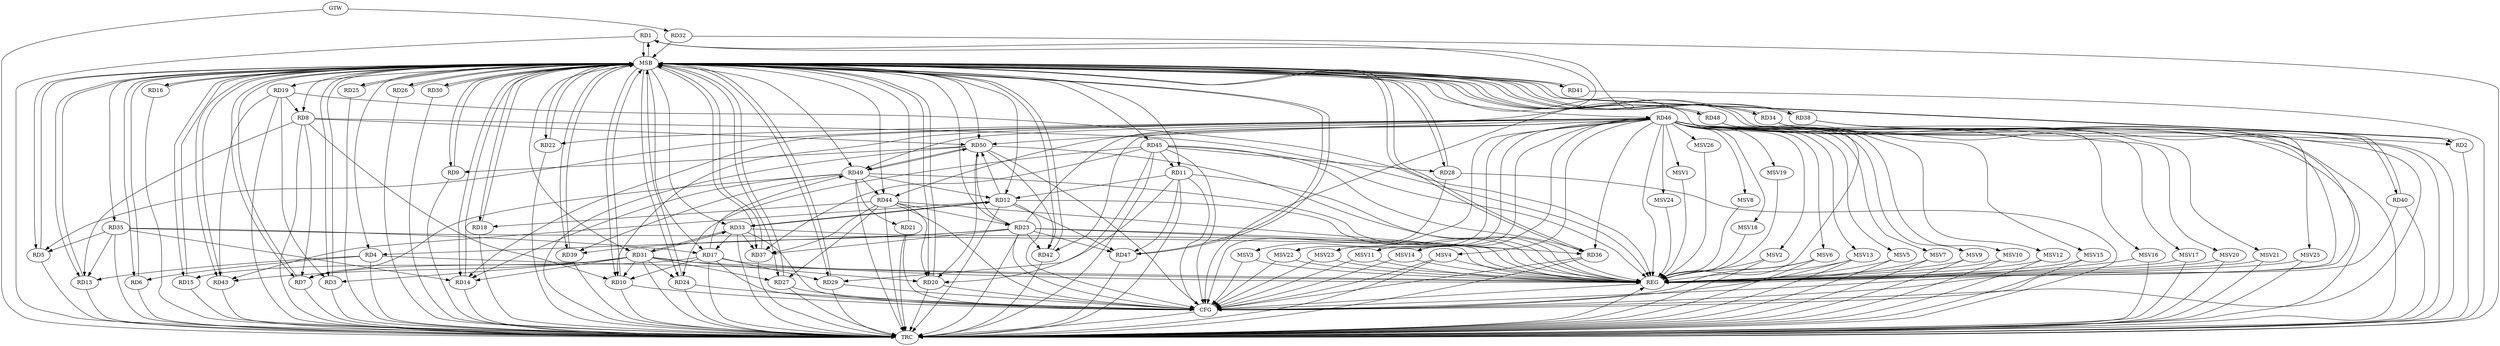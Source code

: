 strict digraph G {
  RD1 [ label="RD1" ];
  RD2 [ label="RD2" ];
  RD3 [ label="RD3" ];
  RD4 [ label="RD4" ];
  RD5 [ label="RD5" ];
  RD6 [ label="RD6" ];
  RD7 [ label="RD7" ];
  RD8 [ label="RD8" ];
  RD9 [ label="RD9" ];
  RD10 [ label="RD10" ];
  RD11 [ label="RD11" ];
  RD12 [ label="RD12" ];
  RD13 [ label="RD13" ];
  RD14 [ label="RD14" ];
  RD15 [ label="RD15" ];
  RD16 [ label="RD16" ];
  RD17 [ label="RD17" ];
  RD18 [ label="RD18" ];
  RD19 [ label="RD19" ];
  RD20 [ label="RD20" ];
  RD21 [ label="RD21" ];
  RD22 [ label="RD22" ];
  RD23 [ label="RD23" ];
  RD24 [ label="RD24" ];
  RD25 [ label="RD25" ];
  RD26 [ label="RD26" ];
  RD27 [ label="RD27" ];
  RD28 [ label="RD28" ];
  RD29 [ label="RD29" ];
  RD30 [ label="RD30" ];
  RD31 [ label="RD31" ];
  RD32 [ label="RD32" ];
  RD33 [ label="RD33" ];
  RD34 [ label="RD34" ];
  RD35 [ label="RD35" ];
  RD36 [ label="RD36" ];
  RD37 [ label="RD37" ];
  RD38 [ label="RD38" ];
  RD39 [ label="RD39" ];
  RD40 [ label="RD40" ];
  RD41 [ label="RD41" ];
  RD42 [ label="RD42" ];
  RD43 [ label="RD43" ];
  RD44 [ label="RD44" ];
  RD45 [ label="RD45" ];
  RD46 [ label="RD46" ];
  RD47 [ label="RD47" ];
  RD48 [ label="RD48" ];
  RD49 [ label="RD49" ];
  RD50 [ label="RD50" ];
  GTW [ label="GTW" ];
  REG [ label="REG" ];
  MSB [ label="MSB" ];
  CFG [ label="CFG" ];
  TRC [ label="TRC" ];
  MSV1 [ label="MSV1" ];
  MSV2 [ label="MSV2" ];
  MSV3 [ label="MSV3" ];
  MSV4 [ label="MSV4" ];
  MSV5 [ label="MSV5" ];
  MSV6 [ label="MSV6" ];
  MSV7 [ label="MSV7" ];
  MSV8 [ label="MSV8" ];
  MSV9 [ label="MSV9" ];
  MSV10 [ label="MSV10" ];
  MSV11 [ label="MSV11" ];
  MSV12 [ label="MSV12" ];
  MSV13 [ label="MSV13" ];
  MSV14 [ label="MSV14" ];
  MSV15 [ label="MSV15" ];
  MSV16 [ label="MSV16" ];
  MSV17 [ label="MSV17" ];
  MSV18 [ label="MSV18" ];
  MSV19 [ label="MSV19" ];
  MSV20 [ label="MSV20" ];
  MSV21 [ label="MSV21" ];
  MSV22 [ label="MSV22" ];
  MSV23 [ label="MSV23" ];
  MSV24 [ label="MSV24" ];
  MSV25 [ label="MSV25" ];
  MSV26 [ label="MSV26" ];
  RD23 -> RD1;
  RD46 -> RD2;
  RD19 -> RD3;
  RD31 -> RD3;
  RD4 -> RD6;
  RD4 -> RD13;
  RD23 -> RD4;
  RD35 -> RD5;
  RD46 -> RD5;
  RD8 -> RD7;
  RD17 -> RD7;
  RD49 -> RD7;
  RD8 -> RD10;
  RD8 -> RD13;
  RD19 -> RD8;
  RD8 -> RD50;
  RD50 -> RD9;
  RD17 -> RD10;
  RD31 -> RD10;
  RD46 -> RD10;
  RD11 -> RD12;
  RD11 -> RD29;
  RD45 -> RD11;
  RD11 -> RD47;
  RD12 -> RD33;
  RD33 -> RD12;
  RD12 -> RD43;
  RD12 -> RD47;
  RD49 -> RD12;
  RD12 -> RD50;
  RD35 -> RD13;
  RD31 -> RD14;
  RD35 -> RD14;
  RD46 -> RD14;
  RD49 -> RD14;
  RD31 -> RD15;
  RD17 -> RD29;
  RD33 -> RD17;
  RD35 -> RD17;
  RD17 -> RD49;
  RD44 -> RD18;
  RD19 -> RD43;
  RD31 -> RD20;
  RD44 -> RD20;
  RD45 -> RD20;
  RD50 -> RD20;
  RD49 -> RD21;
  RD46 -> RD22;
  RD23 -> RD36;
  RD23 -> RD37;
  RD23 -> RD39;
  RD23 -> RD42;
  RD44 -> RD23;
  RD23 -> RD47;
  RD23 -> RD50;
  RD31 -> RD24;
  RD45 -> RD24;
  RD31 -> RD27;
  RD44 -> RD27;
  RD45 -> RD28;
  RD31 -> RD33;
  RD33 -> RD31;
  RD31 -> RD43;
  RD33 -> RD37;
  RD45 -> RD36;
  RD46 -> RD36;
  RD44 -> RD37;
  RD45 -> RD37;
  RD49 -> RD39;
  RD46 -> RD42;
  RD50 -> RD42;
  RD46 -> RD44;
  RD49 -> RD44;
  RD46 -> RD49;
  RD46 -> RD50;
  RD49 -> RD50;
  RD50 -> RD49;
  GTW -> RD32;
  RD4 -> REG;
  RD8 -> REG;
  RD11 -> REG;
  RD12 -> REG;
  RD17 -> REG;
  RD19 -> REG;
  RD23 -> REG;
  RD31 -> REG;
  RD33 -> REG;
  RD35 -> REG;
  RD44 -> REG;
  RD45 -> REG;
  RD46 -> REG;
  RD49 -> REG;
  RD50 -> REG;
  RD1 -> MSB;
  MSB -> RD6;
  MSB -> RD9;
  MSB -> RD13;
  MSB -> RD19;
  MSB -> RD39;
  MSB -> REG;
  RD2 -> MSB;
  MSB -> RD4;
  MSB -> RD11;
  MSB -> RD14;
  MSB -> RD15;
  MSB -> RD26;
  MSB -> RD27;
  MSB -> RD35;
  MSB -> RD42;
  RD3 -> MSB;
  MSB -> RD10;
  MSB -> RD17;
  MSB -> RD24;
  MSB -> RD41;
  MSB -> RD43;
  MSB -> RD48;
  RD5 -> MSB;
  MSB -> RD25;
  MSB -> RD33;
  MSB -> RD34;
  MSB -> RD40;
  RD6 -> MSB;
  MSB -> RD30;
  MSB -> RD38;
  MSB -> RD46;
  RD7 -> MSB;
  RD9 -> MSB;
  MSB -> RD2;
  MSB -> RD7;
  RD10 -> MSB;
  MSB -> RD8;
  MSB -> RD18;
  MSB -> RD37;
  RD13 -> MSB;
  MSB -> RD28;
  RD14 -> MSB;
  MSB -> RD3;
  MSB -> RD12;
  MSB -> RD50;
  RD15 -> MSB;
  RD16 -> MSB;
  MSB -> RD31;
  MSB -> RD45;
  RD18 -> MSB;
  MSB -> RD47;
  RD20 -> MSB;
  MSB -> RD23;
  RD21 -> MSB;
  MSB -> RD1;
  RD22 -> MSB;
  MSB -> RD36;
  MSB -> RD44;
  RD24 -> MSB;
  MSB -> RD22;
  RD25 -> MSB;
  RD26 -> MSB;
  MSB -> RD29;
  RD27 -> MSB;
  RD28 -> MSB;
  MSB -> RD16;
  RD29 -> MSB;
  RD30 -> MSB;
  RD32 -> MSB;
  MSB -> RD49;
  RD34 -> MSB;
  RD36 -> MSB;
  RD37 -> MSB;
  RD38 -> MSB;
  MSB -> RD20;
  RD39 -> MSB;
  MSB -> RD5;
  RD40 -> MSB;
  RD41 -> MSB;
  RD42 -> MSB;
  RD43 -> MSB;
  RD47 -> MSB;
  RD48 -> MSB;
  RD27 -> CFG;
  RD29 -> CFG;
  RD17 -> CFG;
  RD24 -> CFG;
  RD11 -> CFG;
  RD38 -> CFG;
  RD28 -> CFG;
  RD1 -> CFG;
  RD10 -> CFG;
  RD23 -> CFG;
  RD48 -> CFG;
  RD44 -> CFG;
  RD36 -> CFG;
  RD20 -> CFG;
  RD33 -> CFG;
  RD40 -> CFG;
  RD45 -> CFG;
  RD21 -> CFG;
  RD50 -> CFG;
  RD12 -> CFG;
  RD34 -> CFG;
  REG -> CFG;
  RD1 -> TRC;
  RD2 -> TRC;
  RD3 -> TRC;
  RD4 -> TRC;
  RD5 -> TRC;
  RD6 -> TRC;
  RD7 -> TRC;
  RD8 -> TRC;
  RD9 -> TRC;
  RD10 -> TRC;
  RD11 -> TRC;
  RD12 -> TRC;
  RD13 -> TRC;
  RD14 -> TRC;
  RD15 -> TRC;
  RD16 -> TRC;
  RD17 -> TRC;
  RD18 -> TRC;
  RD19 -> TRC;
  RD20 -> TRC;
  RD21 -> TRC;
  RD22 -> TRC;
  RD23 -> TRC;
  RD24 -> TRC;
  RD25 -> TRC;
  RD26 -> TRC;
  RD27 -> TRC;
  RD28 -> TRC;
  RD29 -> TRC;
  RD30 -> TRC;
  RD31 -> TRC;
  RD32 -> TRC;
  RD33 -> TRC;
  RD34 -> TRC;
  RD35 -> TRC;
  RD36 -> TRC;
  RD37 -> TRC;
  RD38 -> TRC;
  RD39 -> TRC;
  RD40 -> TRC;
  RD41 -> TRC;
  RD42 -> TRC;
  RD43 -> TRC;
  RD44 -> TRC;
  RD45 -> TRC;
  RD46 -> TRC;
  RD47 -> TRC;
  RD48 -> TRC;
  RD49 -> TRC;
  RD50 -> TRC;
  GTW -> TRC;
  CFG -> TRC;
  TRC -> REG;
  RD46 -> MSV1;
  RD46 -> MSV2;
  RD46 -> MSV3;
  RD46 -> MSV4;
  MSV1 -> REG;
  MSV2 -> REG;
  MSV2 -> TRC;
  MSV3 -> REG;
  MSV3 -> CFG;
  MSV4 -> REG;
  MSV4 -> TRC;
  MSV4 -> CFG;
  RD46 -> MSV5;
  RD46 -> MSV6;
  RD46 -> MSV7;
  MSV5 -> REG;
  MSV5 -> TRC;
  MSV6 -> REG;
  MSV6 -> TRC;
  MSV6 -> CFG;
  MSV7 -> REG;
  MSV7 -> TRC;
  RD46 -> MSV8;
  MSV8 -> REG;
  RD46 -> MSV9;
  RD46 -> MSV10;
  MSV9 -> REG;
  MSV9 -> TRC;
  MSV10 -> REG;
  MSV10 -> TRC;
  RD46 -> MSV11;
  MSV11 -> REG;
  MSV11 -> CFG;
  RD46 -> MSV12;
  MSV12 -> REG;
  MSV12 -> TRC;
  RD46 -> MSV13;
  MSV13 -> REG;
  MSV13 -> TRC;
  MSV13 -> CFG;
  RD46 -> MSV14;
  RD46 -> MSV15;
  RD46 -> MSV16;
  RD46 -> MSV17;
  MSV14 -> REG;
  MSV14 -> CFG;
  MSV15 -> REG;
  MSV15 -> TRC;
  MSV16 -> REG;
  MSV16 -> TRC;
  MSV17 -> REG;
  MSV17 -> TRC;
  RD46 -> MSV18;
  MSV18 -> REG;
  RD46 -> MSV19;
  MSV19 -> REG;
  RD46 -> MSV20;
  RD46 -> MSV21;
  MSV20 -> REG;
  MSV20 -> TRC;
  MSV21 -> REG;
  MSV21 -> TRC;
  RD46 -> MSV22;
  MSV22 -> REG;
  MSV22 -> CFG;
  RD46 -> MSV23;
  RD46 -> MSV24;
  RD46 -> MSV25;
  MSV23 -> REG;
  MSV23 -> CFG;
  MSV24 -> REG;
  MSV25 -> REG;
  MSV25 -> TRC;
  RD46 -> MSV26;
  MSV26 -> REG;
}

